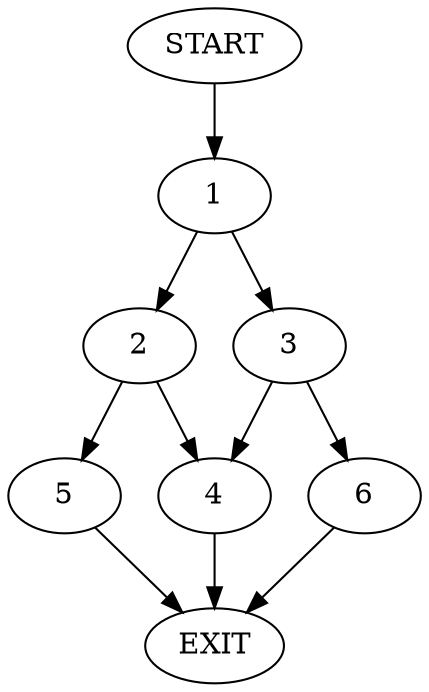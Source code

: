 digraph {
0 [label="START"]
7 [label="EXIT"]
0 -> 1
1 -> 2
1 -> 3
2 -> 4
2 -> 5
3 -> 4
3 -> 6
5 -> 7
4 -> 7
6 -> 7
}
